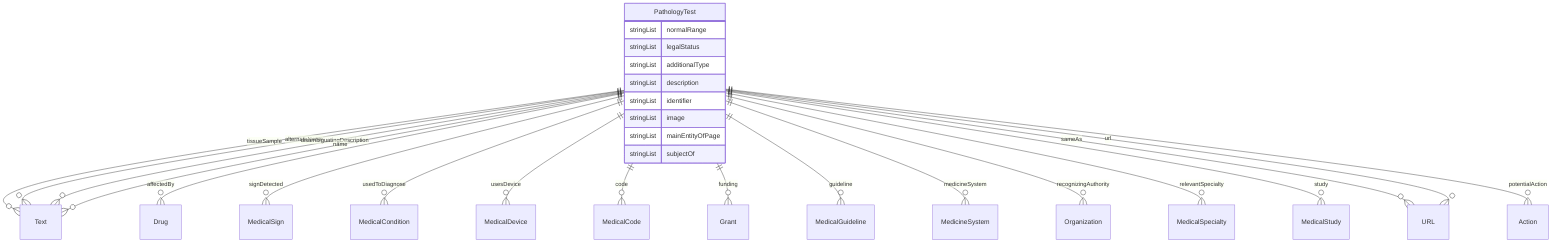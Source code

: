 erDiagram
PathologyTest {
    stringList normalRange  
    stringList legalStatus  
    stringList additionalType  
    stringList description  
    stringList identifier  
    stringList image  
    stringList mainEntityOfPage  
    stringList subjectOf  
}

PathologyTest ||--}o Text : "tissueSample"
PathologyTest ||--}o Drug : "affectedBy"
PathologyTest ||--}o MedicalSign : "signDetected"
PathologyTest ||--}o MedicalCondition : "usedToDiagnose"
PathologyTest ||--}o MedicalDevice : "usesDevice"
PathologyTest ||--}o MedicalCode : "code"
PathologyTest ||--}o Grant : "funding"
PathologyTest ||--}o MedicalGuideline : "guideline"
PathologyTest ||--}o MedicineSystem : "medicineSystem"
PathologyTest ||--}o Organization : "recognizingAuthority"
PathologyTest ||--}o MedicalSpecialty : "relevantSpecialty"
PathologyTest ||--}o MedicalStudy : "study"
PathologyTest ||--}o Text : "alternateName"
PathologyTest ||--}o Text : "disambiguatingDescription"
PathologyTest ||--}o Text : "name"
PathologyTest ||--}o URL : "sameAs"
PathologyTest ||--}o Action : "potentialAction"
PathologyTest ||--}o URL : "url"